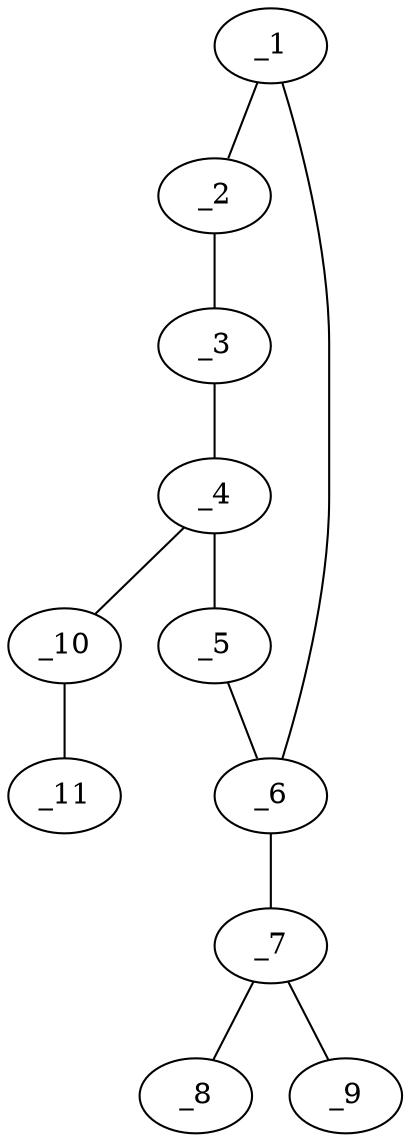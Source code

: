 graph molid674195 {
	_1	 [charge=0,
		chem=1,
		symbol="C  ",
		x="4.5981",
		y="0.25"];
	_2	 [charge=0,
		chem=1,
		symbol="C  ",
		x="4.5981",
		y="-0.75"];
	_1 -- _2	 [valence=1];
	_6	 [charge=0,
		chem=1,
		symbol="C  ",
		x="3.7321",
		y="0.75"];
	_1 -- _6	 [valence=2];
	_3	 [charge=0,
		chem=1,
		symbol="C  ",
		x="3.7321",
		y="-1.25"];
	_2 -- _3	 [valence=2];
	_4	 [charge=0,
		chem=1,
		symbol="C  ",
		x="2.866",
		y="-0.75"];
	_3 -- _4	 [valence=1];
	_5	 [charge=0,
		chem=1,
		symbol="C  ",
		x="2.866",
		y="0.25"];
	_4 -- _5	 [valence=2];
	_10	 [charge=0,
		chem=4,
		symbol="N  ",
		x=2,
		y="-1.25"];
	_4 -- _10	 [valence=1];
	_5 -- _6	 [valence=1];
	_7	 [charge=0,
		chem=1,
		symbol="C  ",
		x="3.7321",
		y="1.75"];
	_6 -- _7	 [valence=1];
	_8	 [charge=0,
		chem=2,
		symbol="O  ",
		x="4.5981",
		y="2.25"];
	_7 -- _8	 [valence=2];
	_9	 [charge=0,
		chem=4,
		symbol="N  ",
		x="2.866",
		y="2.25"];
	_7 -- _9	 [valence=1];
	_11	 [charge=0,
		chem=2,
		symbol="O  ",
		x=2,
		y="-2.25"];
	_10 -- _11	 [valence=2];
}
